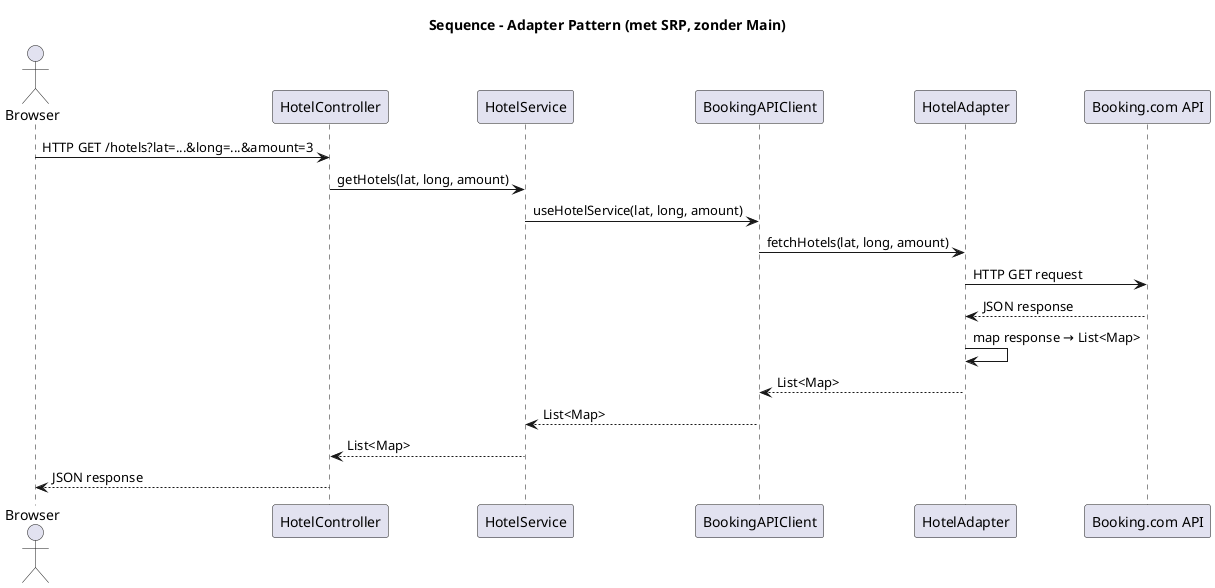 @startuml
title Sequence – Adapter Pattern (met SRP, zonder Main)

actor Browser
participant HotelController
participant HotelService
participant BookingAPIClient
participant HotelAdapter
participant "Booking.com API"

Browser -> HotelController : HTTP GET /hotels?lat=...&long=...&amount=3
HotelController -> HotelService : getHotels(lat, long, amount)
HotelService -> BookingAPIClient : useHotelService(lat, long, amount)
BookingAPIClient -> HotelAdapter : fetchHotels(lat, long, amount)
HotelAdapter -> "Booking.com API" : HTTP GET request
"Booking.com API" --> HotelAdapter : JSON response
HotelAdapter -> HotelAdapter : map response → List<Map>
HotelAdapter --> BookingAPIClient : List<Map>
BookingAPIClient --> HotelService : List<Map>
HotelService --> HotelController : List<Map>
HotelController --> Browser : JSON response
@enduml